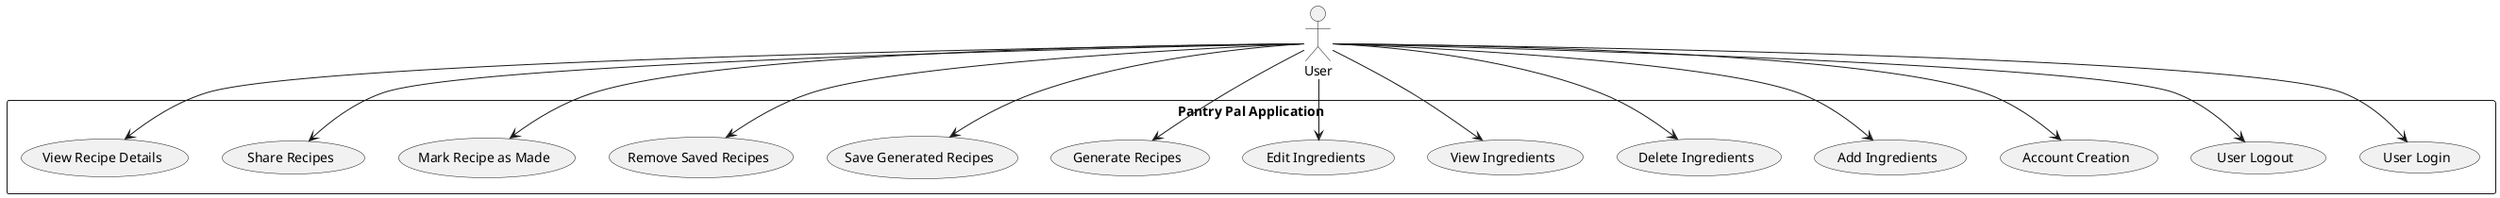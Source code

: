@startuml
actor User

rectangle "Pantry Pal Application" {
    
    usecase "User Login" as UC1
    usecase "User Logout" as UC2
    usecase "Account Creation" as UC3
  
    
    usecase "Add Ingredients" as UC5
    usecase "Delete Ingredients" as UC6
    usecase "View Ingredients" as UC7
    usecase "Edit Ingredients" as UC8
    
    usecase "Generate Recipes" as UC9
    usecase "Save Generated Recipes" as UC10
    usecase "Remove Saved Recipes" as UC11
    
    usecase "Mark Recipe as Made" as UC12
    
    usecase "Share Recipes" as UC13
    usecase "View Recipe Details" as UC17
    
}

User --> UC1
User --> UC2
User --> UC3

User --> UC5
User --> UC6
User --> UC7
User --> UC8
User --> UC9
User --> UC10
User --> UC11
User --> UC12
User --> UC13

User --> UC17

@enduml